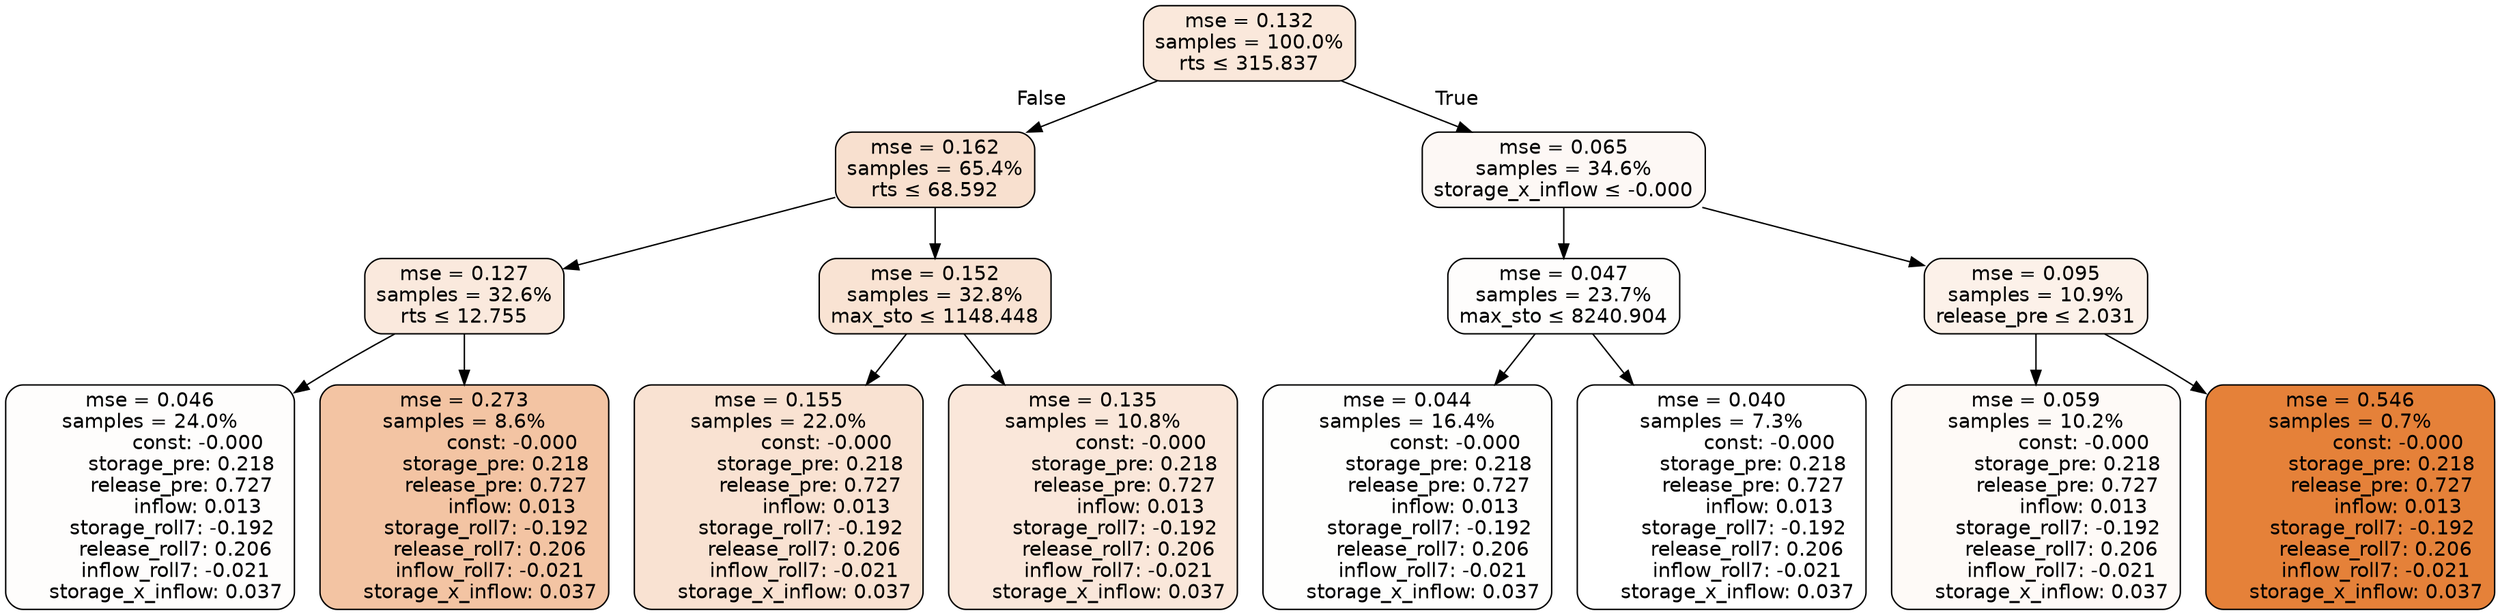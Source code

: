 digraph tree {
node [shape=rectangle, style="filled, rounded", color="black", fontname=helvetica] ;
edge [fontname=helvetica] ;
	"0" [label="mse = 0.132
samples = 100.0%
rts &le; 315.837", fillcolor="#fae8db"]
	"1" [label="mse = 0.162
samples = 65.4%
rts &le; 68.592", fillcolor="#f8e0cf"]
	"2" [label="mse = 0.127
samples = 32.6%
rts &le; 12.755", fillcolor="#fae9dd"]
	"3" [label="mse = 0.046
samples = 24.0%
               const: -0.000
          storage_pre: 0.218
          release_pre: 0.727
               inflow: 0.013
       storage_roll7: -0.192
        release_roll7: 0.206
        inflow_roll7: -0.021
     storage_x_inflow: 0.037", fillcolor="#fefdfc"]
	"4" [label="mse = 0.273
samples = 8.6%
               const: -0.000
          storage_pre: 0.218
          release_pre: 0.727
               inflow: 0.013
       storage_roll7: -0.192
        release_roll7: 0.206
        inflow_roll7: -0.021
     storage_x_inflow: 0.037", fillcolor="#f3c4a3"]
	"5" [label="mse = 0.152
samples = 32.8%
max_sto &le; 1148.448", fillcolor="#f9e3d3"]
	"6" [label="mse = 0.155
samples = 22.0%
               const: -0.000
          storage_pre: 0.218
          release_pre: 0.727
               inflow: 0.013
       storage_roll7: -0.192
        release_roll7: 0.206
        inflow_roll7: -0.021
     storage_x_inflow: 0.037", fillcolor="#f9e2d2"]
	"7" [label="mse = 0.135
samples = 10.8%
               const: -0.000
          storage_pre: 0.218
          release_pre: 0.727
               inflow: 0.013
       storage_roll7: -0.192
        release_roll7: 0.206
        inflow_roll7: -0.021
     storage_x_inflow: 0.037", fillcolor="#fae7da"]
	"8" [label="mse = 0.065
samples = 34.6%
storage_x_inflow &le; -0.000", fillcolor="#fdf8f5"]
	"9" [label="mse = 0.047
samples = 23.7%
max_sto &le; 8240.904", fillcolor="#fefdfc"]
	"10" [label="mse = 0.044
samples = 16.4%
               const: -0.000
          storage_pre: 0.218
          release_pre: 0.727
               inflow: 0.013
       storage_roll7: -0.192
        release_roll7: 0.206
        inflow_roll7: -0.021
     storage_x_inflow: 0.037", fillcolor="#fefefd"]
	"11" [label="mse = 0.040
samples = 7.3%
               const: -0.000
          storage_pre: 0.218
          release_pre: 0.727
               inflow: 0.013
       storage_roll7: -0.192
        release_roll7: 0.206
        inflow_roll7: -0.021
     storage_x_inflow: 0.037", fillcolor="#ffffff"]
	"12" [label="mse = 0.095
samples = 10.9%
release_pre &le; 2.031", fillcolor="#fcf1e9"]
	"13" [label="mse = 0.059
samples = 10.2%
               const: -0.000
          storage_pre: 0.218
          release_pre: 0.727
               inflow: 0.013
       storage_roll7: -0.192
        release_roll7: 0.206
        inflow_roll7: -0.021
     storage_x_inflow: 0.037", fillcolor="#fefaf7"]
	"14" [label="mse = 0.546
samples = 0.7%
               const: -0.000
          storage_pre: 0.218
          release_pre: 0.727
               inflow: 0.013
       storage_roll7: -0.192
        release_roll7: 0.206
        inflow_roll7: -0.021
     storage_x_inflow: 0.037", fillcolor="#e58139"]

	"0" -> "1" [labeldistance=2.5, labelangle=45, headlabel="False"]
	"1" -> "2"
	"2" -> "3"
	"2" -> "4"
	"1" -> "5"
	"5" -> "6"
	"5" -> "7"
	"0" -> "8" [labeldistance=2.5, labelangle=-45, headlabel="True"]
	"8" -> "9"
	"9" -> "10"
	"9" -> "11"
	"8" -> "12"
	"12" -> "13"
	"12" -> "14"
}
